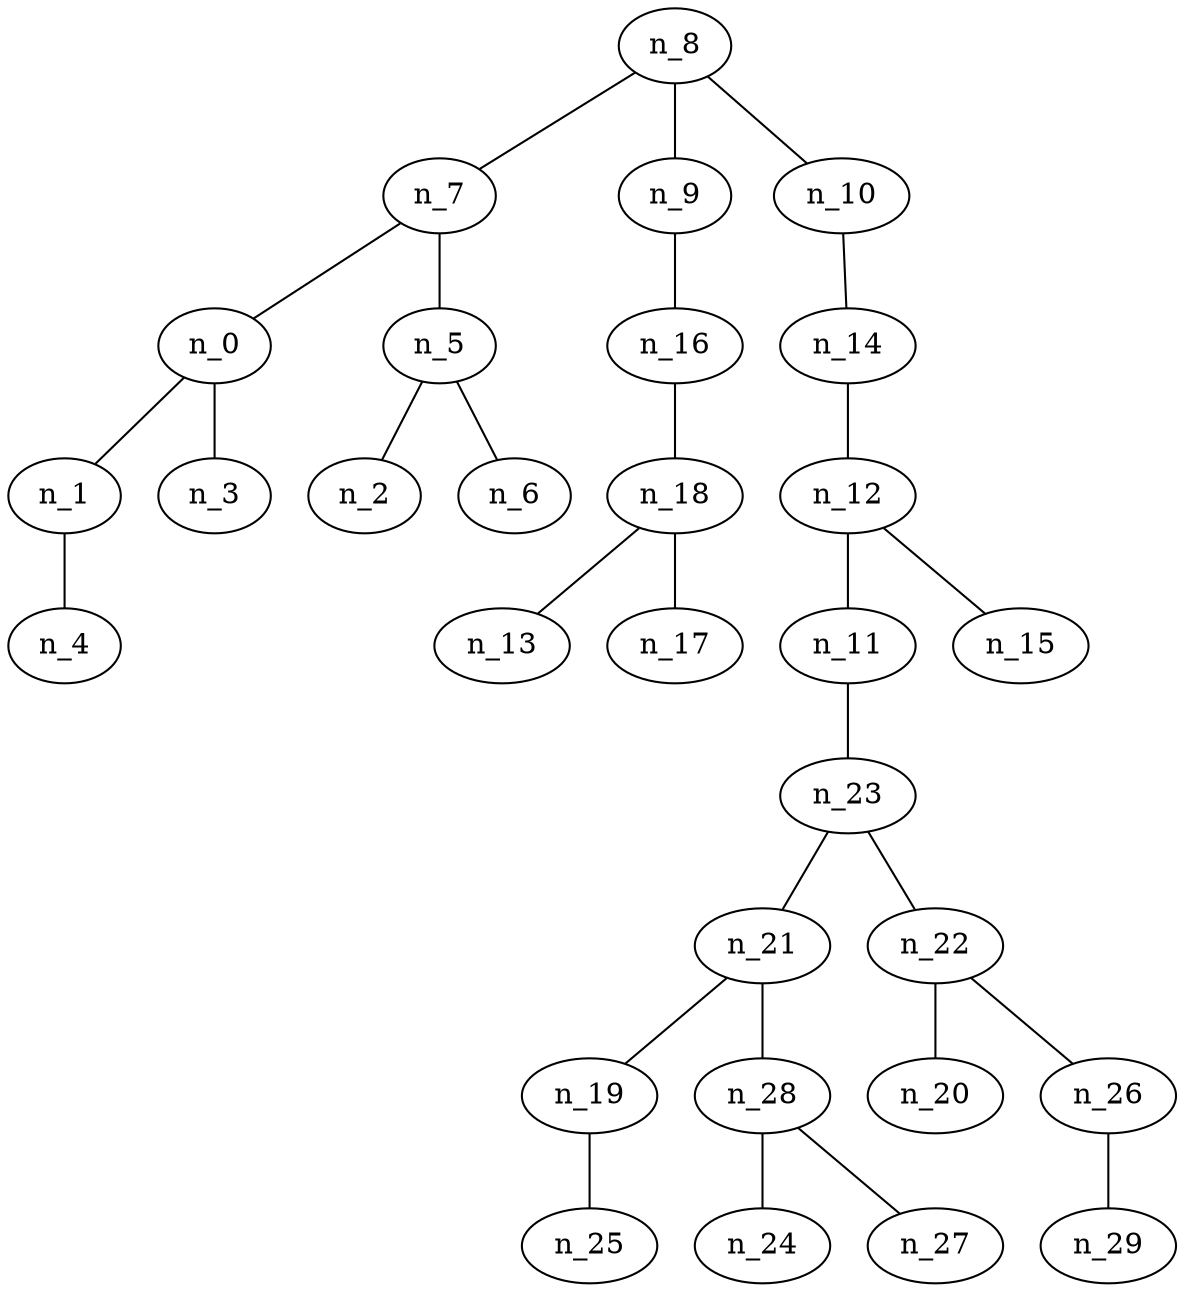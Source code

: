 graph arbol13 {
n_8--n_7
n_8--n_9
n_8--n_10
n_7--n_0
n_7--n_5
n_9--n_16
n_10--n_14
n_0--n_1
n_0--n_3
n_5--n_2
n_5--n_6
n_16--n_18
n_14--n_12
n_1--n_4
n_18--n_13
n_18--n_17
n_12--n_11
n_12--n_15
n_11--n_23
n_23--n_21
n_23--n_22
n_21--n_19
n_21--n_28
n_22--n_20
n_22--n_26
n_19--n_25
n_28--n_24
n_28--n_27
n_26--n_29
}